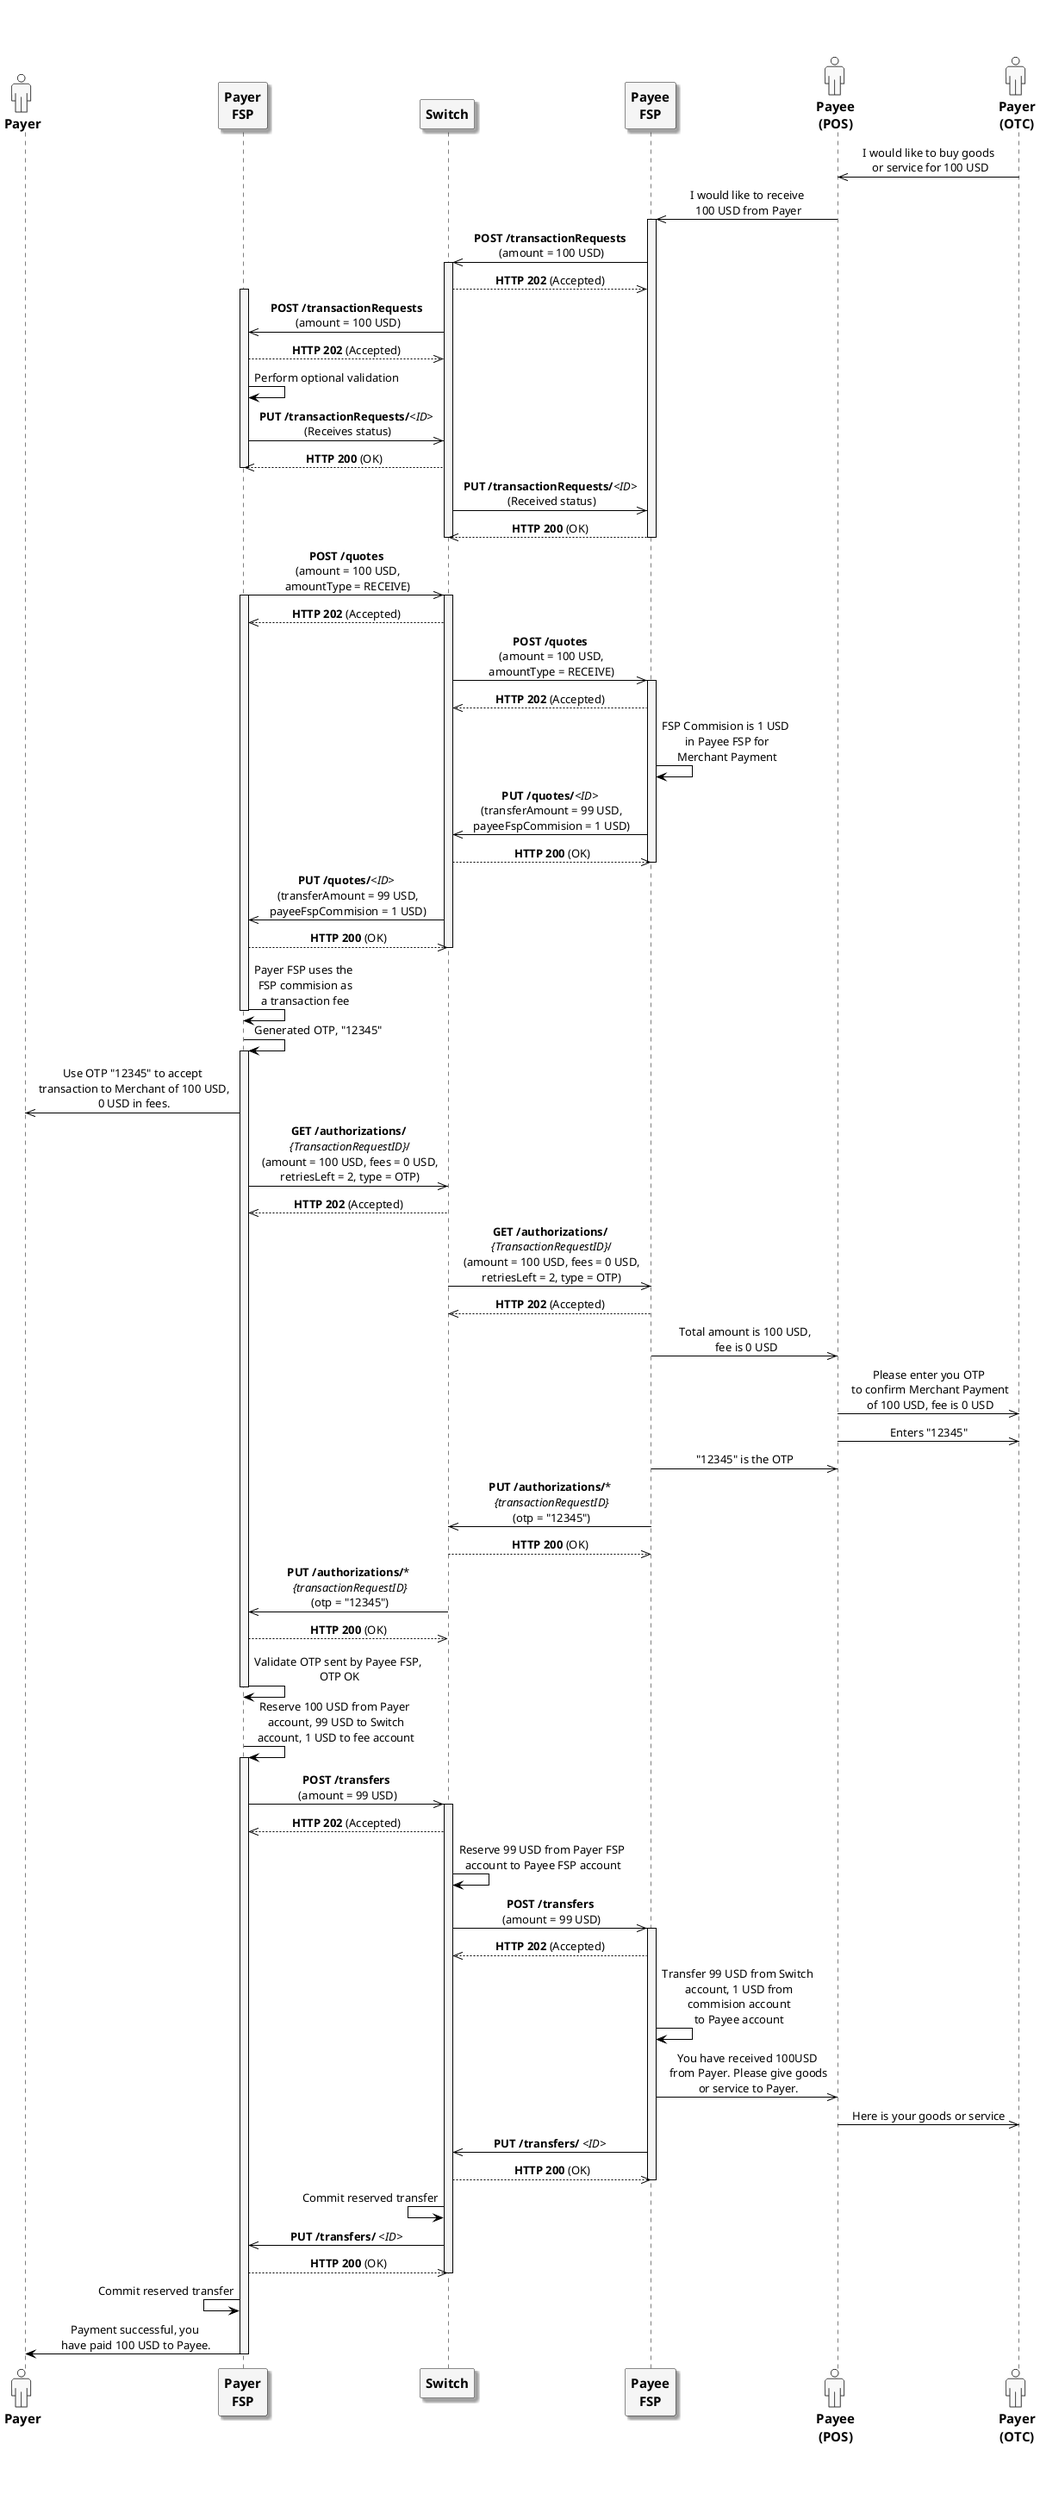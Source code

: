 /'*****
License
--------------
Copyright © 2017 Bill & Melinda Gates Foundation
The Mojaloop files are made available by the Bill & Melinda Gates Foundation under the Apache License, Version 2.0 (the "License") and you may not use these files except in compliance with the License. You may obtain a copy of the License at
http://www.apache.org/licenses/LICENSE-2.0
Unless required by applicable law or agreed to in writing, the Mojaloop files are distributed on an "AS IS" BASIS, WITHOUT WARRANTIES OR CONDITIONS OF ANY KIND, either express or implied. See the License for the specific language governing permissions and limitations under the License.
Contributors
--------------
This is the official list of the Mojaloop project contributors for this file.
Names of the original copyright holders (individuals or organizations)
should be listed with a '*' in the first column. People who have
contributed from an organization can be listed under the organization
that actually holds the copyright for their contributions (see the
Gates Foundation organization for an example). Those individuals should have
their names indented and be marked with a '-'. Email address can be added
optionally within square brackets <email>.
* Gates Foundation
- Name Surname <name.surname@gatesfoundation.com>

* Henk Kodde <henk.kodde@modusbox.com>
--------------
******'/

@startuml

' define actor image
sprite $actor [25x48/16] {
    0000000000010000000000000
    0000000006CAC910000000000
    0000000095101292000000000
    0000000651000119000000000
    0000000B10000018400000000
    0000001A10000016600000000
    0000000B10000017510000000
    000000083100001A210000000
    0000000191000176110000000
    000000003A866A61100000000
    0000000000466211100000000
    0003333333334443333310000
    0088888888888888888892000
    0821111111111111111118200
    8311111111111111111111A00
    A111111111111111111111A20
    A111111111111111111111A20
    A111111111111111111111A20
    A111111111111111111111A20
    A111111111111111111111A20
    A111111111111111111111A20
    A111111111111111111111A20
    A111111111111111111111A20
    A111551111111111138111A20
    A111661111111111139111A20
    A211661111111111139111A20
    A211661111111111139111A20
    A211661111161111139111A20
    A2116611111A2111139111A20
    A2116611111A2111139111A20
    A2116611111A2111139111A20
    A7669611111A211113A666B20
    36669611111A211113A666610
    00016611111A2111139111110
    00006611111A2111139100000
    00006611111A2111139100000
    00006611111A2111139100000
    00006611111A2111139100000
    00006611111A2111139100000
    00006611111A2111139100000
    00006611111A2111139100000
    00006611111A2111139100000
    00006611111A2111139100000
    00006611111A2111139100000
    00006966666B7666679100000
    0000266666666666664100000
    0000000111111111111100000
    0000000000000000000000000
}

' declaring skinparam
skinparam sequenceMessageAlign center
skinparam shadowing false
skinparam defaultFontName Arial
skinparam monochrome true
skinparam SequenceLifeLineBackgroundColor WhiteSmoke
skinparam SequenceLifeLineBorderColor Black
skinparam ActorFontStyle Bold
skinparam ActorFontSize 15
skinparam ParticipantFontStyle Bold
skinparam ParticipantFontSize 15
skinparam ParticipantBackgroundColor WhiteSmoke
skinparam ArrowColor Black

skinparam actor {
    Bordercolor none
    Backgroundcolor none
    shadowing false
}

skinparam participant {
    shadowing true
}

' declare title
' title Merchant-Initiated Merchant Payment authorized on POS example

' Actor Keys:
' participant - FSP(Payer/Payee) and Switch
' actor - Payee/Payer(OTC/Agent)

' declare actors
actor "<$actor>\nPayer" as Payer
participant "Payer\nFSP" as PayerFSP
participant "Switch" as SWITCH
participant "Payee\nFSP" as PayeeFSP
actor "<$actor>\nPayee\n(POS)" as PayeePOS
actor "<$actor>\nPayer\n(OTC)" as PayerOTC

' start flow

PayeePOS <<- PayerOTC: I would like to buy goods\n or service for 100 USD
PayeeFSP <<- PayeePOS: I would like to receive\n 100 USD from Payer
activate PayeeFSP
PayeeFSP ->> SWITCH: **POST /transactionRequests**\n (amount = 100 USD)
activate SWITCH
PayeeFSP <<-- SWITCH: **HTTP 202** (Accepted)
activate PayerFSP
PayerFSP <<- SWITCH: **POST /transactionRequests**\n (amount = 100 USD)
PayerFSP -->> SWITCH: **HTTP 202** (Accepted)
PayerFSP -> PayerFSP: Perform optional validation
PayerFSP ->> SWITCH: **PUT /transactionRequests/**<i><ID></i>\n (Receives status)
PayerFSP <<-- SWITCH: **HTTP 200** (OK)
deactivate PayerFSP
SWITCH ->> PayeeFSP: **PUT /transactionRequests/**<i><ID></i>\n (Received status)
SWITCH <<-- PayeeFSP: **HTTP 200** (OK)
deactivate SWITCH
deactivate PayeeFSP
PayerFSP ->> SWITCH: **POST /quotes**\n (amount = 100 USD,\n amountType = RECEIVE)
activate PayerFSP
activate SWITCH
PayerFSP <<-- SWITCH: **HTTP 202** (Accepted)
SWITCH ->> PayeeFSP: **POST /quotes**\n (amount = 100 USD,\n amountType = RECEIVE)
activate PayeeFSP
SWITCH <<-- PayeeFSP: **HTTP 202** (Accepted)
PayeeFSP -> PayeeFSP: FSP Commision is 1 USD\n in Payee FSP for\n Merchant Payment
SWITCH <<- PayeeFSP: **PUT /quotes/**<i><ID></i>\n (transferAmount = 99 USD,\n payeeFspCommision = 1 USD)
SWITCH -->> PayeeFSP: **HTTP 200** (OK)
deactivate PayeeFSP
SWITCH ->> PayerFSP: **PUT /quotes/**<i><ID></i>\n (transferAmount = 99 USD,\n payeeFspCommision = 1 USD)
SWITCH <<-- PayerFSP: **HTTP 200** (OK)
deactivate SWITCH
PayerFSP -> PayerFSP: Payer FSP uses the\n FSP commision as\n a transaction fee
deactivate PayerFSP
PayerFSP -> PayerFSP: Generated OTP, "12345"
activate PayerFSP
Payer <<- PayerFSP: Use OTP "12345" to accept\n transaction to Merchant of 100 USD,\n 0 USD in fees.
PayerFSP ->> SWITCH: **GET /authorizations/**\n <i>{TransactionRequestID}</i>/\n (amount = 100 USD, fees = 0 USD,\n retriesLeft = 2, type = OTP)
PayerFSP <<-- SWITCH: **HTTP 202** (Accepted)
SWITCH ->> PayeeFSP: **GET /authorizations/**\n <i>{TransactionRequestID}</i>/\n (amount = 100 USD, fees = 0 USD,\n retriesLeft = 2, type = OTP)
SWITCH <<-- PayeeFSP: **HTTP 202** (Accepted)
PayeeFSP ->> PayeePOS: Total amount is 100 USD,\n fee is 0 USD
PayeePOS ->> PayerOTC: Please enter you OTP\n to confirm Merchant Payment\n of 100 USD, fee is 0 USD
PayeePOS ->> PayerOTC: Enters "12345"
PayeeFSP ->> PayeePOS: "12345" is the OTP
SWITCH <<- PayeeFSP: **PUT /authorizations/***\n <i>{transactionRequestID}</i>\n (otp = "12345")
SWITCH -->> PayeeFSP: **HTTP 200** (OK)
PayerFSP <<- SWITCH: **PUT /authorizations/***\n <i>{transactionRequestID}</i>\n (otp = "12345")
PayerFSP -->> SWITCH: **HTTP 200** (OK)
PayerFSP -> PayerFSP: Validate OTP sent by Payee FSP,\n OTP OK
deactivate PayerFSP
PayerFSP -> PayerFSP: Reserve 100 USD from Payer\n account, 99 USD to Switch\n account, 1 USD to fee account
activate PayerFSP
PayerFSP ->> SWITCH: **POST /transfers**\n (amount = 99 USD)
activate SWITCH
PayerFSP <<-- SWITCH: **HTTP 202** (Accepted)
SWITCH -> SWITCH: Reserve 99 USD from Payer FSP\n account to Payee FSP account
SWITCH ->> PayeeFSP: **POST /transfers**\n (amount = 99 USD)
activate PayeeFSP
SWITCH <<-- PayeeFSP: **HTTP 202** (Accepted)
PayeeFSP -> PayeeFSP: Transfer 99 USD from Switch\n account, 1 USD from\n commision account\n to Payee account
PayeeFSP ->> PayeePOS: You have received 100USD\n from Payer. Please give goods\n or service to Payer.
PayeePOS ->> PayerOTC: Here is your goods or service
SWITCH <<- PayeeFSP: **PUT /transfers/** <i><ID></i>
SWITCH -->> PayeeFSP: **HTTP 200** (OK)
deactivate PayeeFSP
SWITCH <- SWITCH: Commit reserved transfer
SWITCH ->> PayerFSP: **PUT /transfers/** <i><ID></i>
SWITCH <<-- PayerFSP: **HTTP 200** (OK)
deactivate SWITCH
PayerFSP <- PayerFSP: Commit reserved transfer
Payer <- PayerFSP: Payment successful, you\n have paid 100 USD to Payee.
deactivate PayerFSP
@enduml
